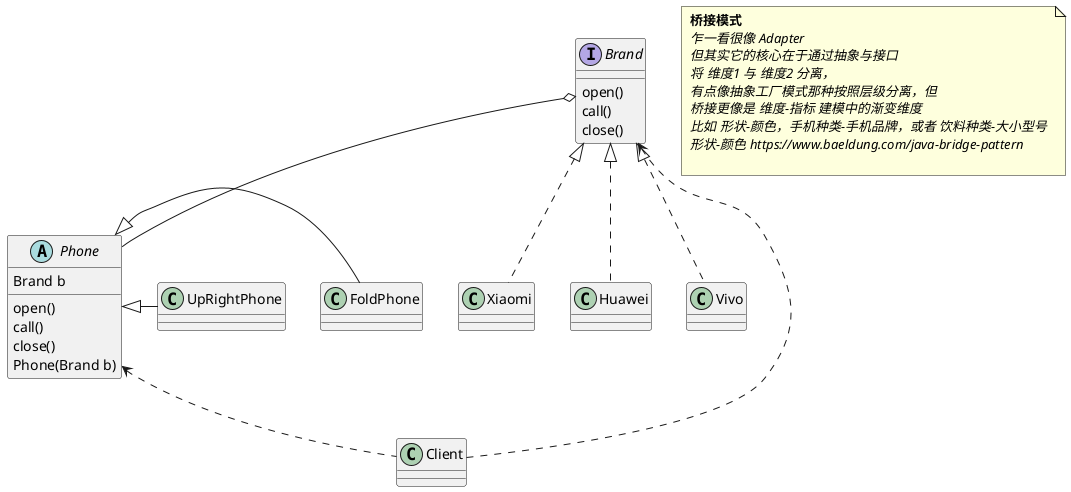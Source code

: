 @startuml
'https://plantuml.com/class-diagram

note as N
    <b> 桥接模式 </b>
    <i> 乍一看很像 Adapter</i>
    <i> 但其实它的核心在于通过抽象与接口</i>
    <i> 将 维度1 与 维度2 分离，</i>
    <i> 有点像抽象工厂模式那种按照层级分离，但</i>
    <i> 桥接更像是 维度-指标 建模中的渐变维度</i>
    <i> 比如 形状-颜色，手机种类-手机品牌，或者 饮料种类-大小型号 </i>
    <i> 形状-颜色 https://www.baeldung.com/java-bridge-pattern </i>

end note

interface Brand{
    open()
    call()
    close()
}

Brand <|.. Xiaomi
Brand <|.. Huawei
Brand <|.. Vivo

abstract class Phone{
    Brand b
        open()
        call()
        close()
    Phone(Brand b)
}

Brand o-- Phone
Phone <|- FoldPhone
Phone <|- UpRightPhone

Phone <.. Client
Brand <.. Client


@enduml